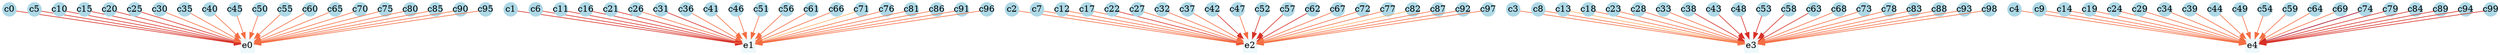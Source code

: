 digraph G {
	splines=false;
	c0[shape=circle, color=lightblue,style=filled ,height=0.30, width=0.30, fixedsize=true,];
	c1[shape=circle, color=lightblue,style=filled ,height=0.30, width=0.30, fixedsize=true,];
	c2[shape=circle, color=lightblue,style=filled ,height=0.30, width=0.30, fixedsize=true,];
	c3[shape=circle, color=lightblue,style=filled ,height=0.30, width=0.30, fixedsize=true,];
	c4[shape=circle, color=lightblue,style=filled ,height=0.30, width=0.30, fixedsize=true,];
	c5[shape=circle, color=lightblue,style=filled ,height=0.30, width=0.30, fixedsize=true,];
	c6[shape=circle, color=lightblue,style=filled ,height=0.30, width=0.30, fixedsize=true,];
	c7[shape=circle, color=lightblue,style=filled ,height=0.30, width=0.30, fixedsize=true,];
	c8[shape=circle, color=lightblue,style=filled ,height=0.30, width=0.30, fixedsize=true,];
	c9[shape=circle, color=lightblue,style=filled ,height=0.30, width=0.30, fixedsize=true,];
	c10[shape=circle, color=lightblue,style=filled ,height=0.30, width=0.30, fixedsize=true,];
	c11[shape=circle, color=lightblue,style=filled ,height=0.30, width=0.30, fixedsize=true,];
	c12[shape=circle, color=lightblue,style=filled ,height=0.30, width=0.30, fixedsize=true,];
	c13[shape=circle, color=lightblue,style=filled ,height=0.30, width=0.30, fixedsize=true,];
	c14[shape=circle, color=lightblue,style=filled ,height=0.30, width=0.30, fixedsize=true,];
	c15[shape=circle, color=lightblue,style=filled ,height=0.30, width=0.30, fixedsize=true,];
	c16[shape=circle, color=lightblue,style=filled ,height=0.30, width=0.30, fixedsize=true,];
	c17[shape=circle, color=lightblue,style=filled ,height=0.30, width=0.30, fixedsize=true,];
	c18[shape=circle, color=lightblue,style=filled ,height=0.30, width=0.30, fixedsize=true,];
	c19[shape=circle, color=lightblue,style=filled ,height=0.30, width=0.30, fixedsize=true,];
	c20[shape=circle, color=lightblue,style=filled ,height=0.30, width=0.30, fixedsize=true,];
	c21[shape=circle, color=lightblue,style=filled ,height=0.30, width=0.30, fixedsize=true,];
	c22[shape=circle, color=lightblue,style=filled ,height=0.30, width=0.30, fixedsize=true,];
	c23[shape=circle, color=lightblue,style=filled ,height=0.30, width=0.30, fixedsize=true,];
	c24[shape=circle, color=lightblue,style=filled ,height=0.30, width=0.30, fixedsize=true,];
	c25[shape=circle, color=lightblue,style=filled ,height=0.30, width=0.30, fixedsize=true,];
	c26[shape=circle, color=lightblue,style=filled ,height=0.30, width=0.30, fixedsize=true,];
	c27[shape=circle, color=lightblue,style=filled ,height=0.30, width=0.30, fixedsize=true,];
	c28[shape=circle, color=lightblue,style=filled ,height=0.30, width=0.30, fixedsize=true,];
	c29[shape=circle, color=lightblue,style=filled ,height=0.30, width=0.30, fixedsize=true,];
	c30[shape=circle, color=lightblue,style=filled ,height=0.30, width=0.30, fixedsize=true,];
	c31[shape=circle, color=lightblue,style=filled ,height=0.30, width=0.30, fixedsize=true,];
	c32[shape=circle, color=lightblue,style=filled ,height=0.30, width=0.30, fixedsize=true,];
	c33[shape=circle, color=lightblue,style=filled ,height=0.30, width=0.30, fixedsize=true,];
	c34[shape=circle, color=lightblue,style=filled ,height=0.30, width=0.30, fixedsize=true,];
	c35[shape=circle, color=lightblue,style=filled ,height=0.30, width=0.30, fixedsize=true,];
	c36[shape=circle, color=lightblue,style=filled ,height=0.30, width=0.30, fixedsize=true,];
	c37[shape=circle, color=lightblue,style=filled ,height=0.30, width=0.30, fixedsize=true,];
	c38[shape=circle, color=lightblue,style=filled ,height=0.30, width=0.30, fixedsize=true,];
	c39[shape=circle, color=lightblue,style=filled ,height=0.30, width=0.30, fixedsize=true,];
	c40[shape=circle, color=lightblue,style=filled ,height=0.30, width=0.30, fixedsize=true,];
	c41[shape=circle, color=lightblue,style=filled ,height=0.30, width=0.30, fixedsize=true,];
	c42[shape=circle, color=lightblue,style=filled ,height=0.30, width=0.30, fixedsize=true,];
	c43[shape=circle, color=lightblue,style=filled ,height=0.30, width=0.30, fixedsize=true,];
	c44[shape=circle, color=lightblue,style=filled ,height=0.30, width=0.30, fixedsize=true,];
	c45[shape=circle, color=lightblue,style=filled ,height=0.30, width=0.30, fixedsize=true,];
	c46[shape=circle, color=lightblue,style=filled ,height=0.30, width=0.30, fixedsize=true,];
	c47[shape=circle, color=lightblue,style=filled ,height=0.30, width=0.30, fixedsize=true,];
	c48[shape=circle, color=lightblue,style=filled ,height=0.30, width=0.30, fixedsize=true,];
	c49[shape=circle, color=lightblue,style=filled ,height=0.30, width=0.30, fixedsize=true,];
	c50[shape=circle, color=lightblue,style=filled ,height=0.30, width=0.30, fixedsize=true,];
	c51[shape=circle, color=lightblue,style=filled ,height=0.30, width=0.30, fixedsize=true,];
	c52[shape=circle, color=lightblue,style=filled ,height=0.30, width=0.30, fixedsize=true,];
	c53[shape=circle, color=lightblue,style=filled ,height=0.30, width=0.30, fixedsize=true,];
	c54[shape=circle, color=lightblue,style=filled ,height=0.30, width=0.30, fixedsize=true,];
	c55[shape=circle, color=lightblue,style=filled ,height=0.30, width=0.30, fixedsize=true,];
	c56[shape=circle, color=lightblue,style=filled ,height=0.30, width=0.30, fixedsize=true,];
	c57[shape=circle, color=lightblue,style=filled ,height=0.30, width=0.30, fixedsize=true,];
	c58[shape=circle, color=lightblue,style=filled ,height=0.30, width=0.30, fixedsize=true,];
	c59[shape=circle, color=lightblue,style=filled ,height=0.30, width=0.30, fixedsize=true,];
	c60[shape=circle, color=lightblue,style=filled ,height=0.30, width=0.30, fixedsize=true,];
	c61[shape=circle, color=lightblue,style=filled ,height=0.30, width=0.30, fixedsize=true,];
	c62[shape=circle, color=lightblue,style=filled ,height=0.30, width=0.30, fixedsize=true,];
	c63[shape=circle, color=lightblue,style=filled ,height=0.30, width=0.30, fixedsize=true,];
	c64[shape=circle, color=lightblue,style=filled ,height=0.30, width=0.30, fixedsize=true,];
	c65[shape=circle, color=lightblue,style=filled ,height=0.30, width=0.30, fixedsize=true,];
	c66[shape=circle, color=lightblue,style=filled ,height=0.30, width=0.30, fixedsize=true,];
	c67[shape=circle, color=lightblue,style=filled ,height=0.30, width=0.30, fixedsize=true,];
	c68[shape=circle, color=lightblue,style=filled ,height=0.30, width=0.30, fixedsize=true,];
	c69[shape=circle, color=lightblue,style=filled ,height=0.30, width=0.30, fixedsize=true,];
	c70[shape=circle, color=lightblue,style=filled ,height=0.30, width=0.30, fixedsize=true,];
	c71[shape=circle, color=lightblue,style=filled ,height=0.30, width=0.30, fixedsize=true,];
	c72[shape=circle, color=lightblue,style=filled ,height=0.30, width=0.30, fixedsize=true,];
	c73[shape=circle, color=lightblue,style=filled ,height=0.30, width=0.30, fixedsize=true,];
	c74[shape=circle, color=lightblue,style=filled ,height=0.30, width=0.30, fixedsize=true,];
	c75[shape=circle, color=lightblue,style=filled ,height=0.30, width=0.30, fixedsize=true,];
	c76[shape=circle, color=lightblue,style=filled ,height=0.30, width=0.30, fixedsize=true,];
	c77[shape=circle, color=lightblue,style=filled ,height=0.30, width=0.30, fixedsize=true,];
	c78[shape=circle, color=lightblue,style=filled ,height=0.30, width=0.30, fixedsize=true,];
	c79[shape=circle, color=lightblue,style=filled ,height=0.30, width=0.30, fixedsize=true,];
	c80[shape=circle, color=lightblue,style=filled ,height=0.30, width=0.30, fixedsize=true,];
	c81[shape=circle, color=lightblue,style=filled ,height=0.30, width=0.30, fixedsize=true,];
	c82[shape=circle, color=lightblue,style=filled ,height=0.30, width=0.30, fixedsize=true,];
	c83[shape=circle, color=lightblue,style=filled ,height=0.30, width=0.30, fixedsize=true,];
	c84[shape=circle, color=lightblue,style=filled ,height=0.30, width=0.30, fixedsize=true,];
	c85[shape=circle, color=lightblue,style=filled ,height=0.30, width=0.30, fixedsize=true,];
	c86[shape=circle, color=lightblue,style=filled ,height=0.30, width=0.30, fixedsize=true,];
	c87[shape=circle, color=lightblue,style=filled ,height=0.30, width=0.30, fixedsize=true,];
	c88[shape=circle, color=lightblue,style=filled ,height=0.30, width=0.30, fixedsize=true,];
	c89[shape=circle, color=lightblue,style=filled ,height=0.30, width=0.30, fixedsize=true,];
	c90[shape=circle, color=lightblue,style=filled ,height=0.30, width=0.30, fixedsize=true,];
	c91[shape=circle, color=lightblue,style=filled ,height=0.30, width=0.30, fixedsize=true,];
	c92[shape=circle, color=lightblue,style=filled ,height=0.30, width=0.30, fixedsize=true,];
	c93[shape=circle, color=lightblue,style=filled ,height=0.30, width=0.30, fixedsize=true,];
	c94[shape=circle, color=lightblue,style=filled ,height=0.30, width=0.30, fixedsize=true,];
	c95[shape=circle, color=lightblue,style=filled ,height=0.30, width=0.30, fixedsize=true,];
	c96[shape=circle, color=lightblue,style=filled ,height=0.30, width=0.30, fixedsize=true,];
	c97[shape=circle, color=lightblue,style=filled ,height=0.30, width=0.30, fixedsize=true,];
	c98[shape=circle, color=lightblue,style=filled ,height=0.30, width=0.30, fixedsize=true,];
	c99[shape=circle, color=lightblue,style=filled ,height=0.30, width=0.30, fixedsize=true,];
	e0[shape=box, color="#edf8fb",style=filled ,height=0.30, width=0.30, fixedsize=true,];
	e1[shape=box, color="#edf8fb",style=filled ,height=0.30, width=0.30, fixedsize=true,];
	e2[shape=box, color="#edf8fb",style=filled ,height=0.30, width=0.30, fixedsize=true,];
	e3[shape=box, color="#edf8fb",style=filled ,height=0.30, width=0.30, fixedsize=true,];
	e4[shape=box, color="#edf8fb",style=filled ,height=0.30, width=0.30, fixedsize=true,];
	"c0" -> "e0"[color="#d73027"];
	"c1" -> "e1"[color="#d73027"];
	"c2" -> "e2"[color="#f46d43"];
	"c3" -> "e3"[color="#f46d43"];
	"c4" -> "e4"[color="#f46d43"];
	"c5" -> "e0"[color="#d73027"];
	"c6" -> "e1"[color="#d73027"];
	"c7" -> "e2"[color="#f46d43"];
	"c8" -> "e3"[color="#f46d43"];
	"c9" -> "e4"[color="#f46d43"];
	"c10" -> "e0"[color="#d73027"];
	"c11" -> "e1"[color="#d73027"];
	"c12" -> "e2"[color="#f46d43"];
	"c13" -> "e3"[color="#fdae61"];
	"c14" -> "e4"[color="#f46d43"];
	"c15" -> "e0"[color="#d73027"];
	"c16" -> "e1"[color="#d73027"];
	"c17" -> "e2"[color="#f46d43"];
	"c18" -> "e3"[color="#f46d43"];
	"c19" -> "e4"[color="#f46d43"];
	"c20" -> "e0"[color="#d73027"];
	"c21" -> "e1"[color="#d73027"];
	"c22" -> "e2"[color="#d73027"];
	"c23" -> "e3"[color="#f46d43"];
	"c24" -> "e4"[color="#f46d43"];
	"c25" -> "e0"[color="#d73027"];
	"c26" -> "e1"[color="#f46d43"];
	"c27" -> "e2"[color="#f46d43"];
	"c28" -> "e3"[color="#f46d43"];
	"c29" -> "e4"[color="#f46d43"];
	"c30" -> "e0"[color="#f46d43"];
	"c31" -> "e1"[color="#d73027"];
	"c32" -> "e2"[color="#f46d43"];
	"c33" -> "e3"[color="#f46d43"];
	"c34" -> "e4"[color="#f46d43"];
	"c35" -> "e0"[color="#f46d43"];
	"c36" -> "e1"[color="#f46d43"];
	"c37" -> "e2"[color="#f46d43"];
	"c38" -> "e3"[color="#d73027"];
	"c39" -> "e4"[color="#f46d43"];
	"c40" -> "e0"[color="#f46d43"];
	"c41" -> "e1"[color="#f46d43"];
	"c42" -> "e2"[color="#d73027"];
	"c43" -> "e3"[color="#d73027"];
	"c44" -> "e4"[color="#f46d43"];
	"c45" -> "e0"[color="#f46d43"];
	"c46" -> "e1"[color="#f46d43"];
	"c47" -> "e2"[color="#f46d43"];
	"c48" -> "e3"[color="#d73027"];
	"c49" -> "e4"[color="#f46d43"];
	"c50" -> "e0"[color="#f46d43"];
	"c51" -> "e1"[color="#f46d43"];
	"c52" -> "e2"[color="#d73027"];
	"c53" -> "e3"[color="#d73027"];
	"c54" -> "e4"[color="#f46d43"];
	"c55" -> "e0"[color="#f46d43"];
	"c56" -> "e1"[color="#f46d43"];
	"c57" -> "e2"[color="#d73027"];
	"c58" -> "e3"[color="#d73027"];
	"c59" -> "e4"[color="#f46d43"];
	"c60" -> "e0"[color="#f46d43"];
	"c61" -> "e1"[color="#f46d43"];
	"c62" -> "e2"[color="#d73027"];
	"c63" -> "e3"[color="#d73027"];
	"c64" -> "e4"[color="#f46d43"];
	"c65" -> "e0"[color="#f46d43"];
	"c66" -> "e1"[color="#f46d43"];
	"c67" -> "e2"[color="#f46d43"];
	"c68" -> "e3"[color="#f46d43"];
	"c69" -> "e4"[color="#f46d43"];
	"c70" -> "e0"[color="#f46d43"];
	"c71" -> "e1"[color="#fdae61"];
	"c72" -> "e2"[color="#f46d43"];
	"c73" -> "e3"[color="#f46d43"];
	"c74" -> "e4"[color="#a50026"];
	"c75" -> "e0"[color="#f46d43"];
	"c76" -> "e1"[color="#f46d43"];
	"c77" -> "e2"[color="#f46d43"];
	"c78" -> "e3"[color="#f46d43"];
	"c79" -> "e4"[color="#d73027"];
	"c80" -> "e0"[color="#f46d43"];
	"c81" -> "e1"[color="#f46d43"];
	"c82" -> "e2"[color="#fdae61"];
	"c83" -> "e3"[color="#f46d43"];
	"c84" -> "e4"[color="#d73027"];
	"c85" -> "e0"[color="#f46d43"];
	"c86" -> "e1"[color="#f46d43"];
	"c87" -> "e2"[color="#f46d43"];
	"c88" -> "e3"[color="#f46d43"];
	"c89" -> "e4"[color="#d73027"];
	"c90" -> "e0"[color="#f46d43"];
	"c91" -> "e1"[color="#f46d43"];
	"c92" -> "e2"[color="#f46d43"];
	"c93" -> "e3"[color="#f46d43"];
	"c94" -> "e4"[color="#d73027"];
	"c95" -> "e0"[color="#f46d43"];
	"c96" -> "e1"[color="#f46d43"];
	"c97" -> "e2"[color="#f46d43"];
	"c98" -> "e3"[color="#f46d43"];
	"c99" -> "e4"[color="#d73027"];
}